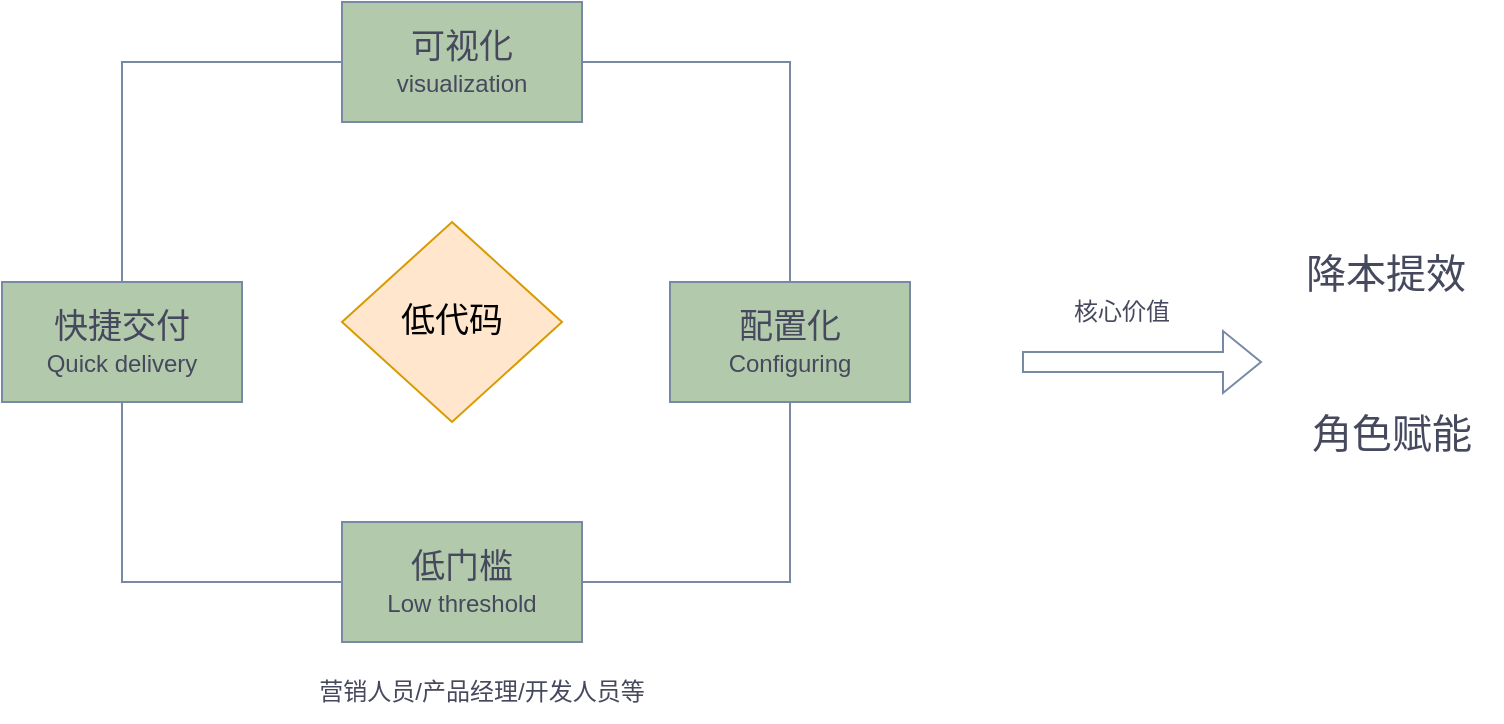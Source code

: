 <mxfile version="24.7.10">
  <diagram name="第 1 页" id="oWwzGOG1_tlnX7Qfblky">
    <mxGraphModel dx="2074" dy="1145" grid="1" gridSize="10" guides="1" tooltips="1" connect="1" arrows="1" fold="1" page="1" pageScale="1" pageWidth="827" pageHeight="1169" math="0" shadow="0">
      <root>
        <mxCell id="0" />
        <mxCell id="1" parent="0" />
        <mxCell id="hC-nPVAIg_cEMk8PZ4My-16" style="edgeStyle=orthogonalEdgeStyle;rounded=0;orthogonalLoop=1;jettySize=auto;html=1;exitX=0;exitY=0.5;exitDx=0;exitDy=0;strokeColor=#788AA3;fontColor=#46495D;fillColor=#B2C9AB;endArrow=none;endFill=0;" edge="1" parent="1" source="hC-nPVAIg_cEMk8PZ4My-1" target="hC-nPVAIg_cEMk8PZ4My-2">
          <mxGeometry relative="1" as="geometry" />
        </mxCell>
        <mxCell id="hC-nPVAIg_cEMk8PZ4My-18" style="edgeStyle=orthogonalEdgeStyle;rounded=0;orthogonalLoop=1;jettySize=auto;html=1;exitX=1;exitY=0.5;exitDx=0;exitDy=0;strokeColor=#788AA3;fontColor=#46495D;fillColor=#B2C9AB;endArrow=none;endFill=0;" edge="1" parent="1" source="hC-nPVAIg_cEMk8PZ4My-1" target="hC-nPVAIg_cEMk8PZ4My-4">
          <mxGeometry relative="1" as="geometry" />
        </mxCell>
        <mxCell id="hC-nPVAIg_cEMk8PZ4My-1" value="&lt;font style=&quot;font-size: 17px;&quot;&gt;可视化&lt;/font&gt;&lt;div&gt;&lt;div&gt;visualization&lt;/div&gt;&lt;/div&gt;" style="rounded=0;whiteSpace=wrap;html=1;labelBackgroundColor=none;fillColor=#B2C9AB;strokeColor=#788AA3;fontColor=#46495D;" vertex="1" parent="1">
          <mxGeometry x="250" y="310" width="120" height="60" as="geometry" />
        </mxCell>
        <mxCell id="hC-nPVAIg_cEMk8PZ4My-17" style="edgeStyle=orthogonalEdgeStyle;rounded=0;orthogonalLoop=1;jettySize=auto;html=1;exitX=0.5;exitY=1;exitDx=0;exitDy=0;entryX=0;entryY=0.5;entryDx=0;entryDy=0;strokeColor=#788AA3;fontColor=#46495D;fillColor=#B2C9AB;endArrow=none;endFill=0;" edge="1" parent="1" source="hC-nPVAIg_cEMk8PZ4My-2" target="hC-nPVAIg_cEMk8PZ4My-3">
          <mxGeometry relative="1" as="geometry" />
        </mxCell>
        <mxCell id="hC-nPVAIg_cEMk8PZ4My-2" value="&lt;font style=&quot;font-size: 17px;&quot;&gt;快捷交付&lt;/font&gt;&lt;div&gt;Quick delivery&lt;br&gt;&lt;/div&gt;" style="rounded=0;whiteSpace=wrap;html=1;labelBackgroundColor=none;fillColor=#B2C9AB;strokeColor=#788AA3;fontColor=#46495D;" vertex="1" parent="1">
          <mxGeometry x="80" y="450" width="120" height="60" as="geometry" />
        </mxCell>
        <mxCell id="hC-nPVAIg_cEMk8PZ4My-3" value="&lt;div&gt;&lt;font style=&quot;font-size: 17px;&quot;&gt;低门槛&lt;/font&gt;&lt;/div&gt;&lt;div&gt;Low threshold&lt;br&gt;&lt;/div&gt;" style="rounded=0;whiteSpace=wrap;html=1;labelBackgroundColor=none;fillColor=#B2C9AB;strokeColor=#788AA3;fontColor=#46495D;" vertex="1" parent="1">
          <mxGeometry x="250" y="570" width="120" height="60" as="geometry" />
        </mxCell>
        <mxCell id="hC-nPVAIg_cEMk8PZ4My-19" style="edgeStyle=orthogonalEdgeStyle;rounded=0;orthogonalLoop=1;jettySize=auto;html=1;exitX=0.5;exitY=1;exitDx=0;exitDy=0;entryX=1;entryY=0.5;entryDx=0;entryDy=0;strokeColor=#788AA3;fontColor=#46495D;fillColor=#B2C9AB;endArrow=none;endFill=0;" edge="1" parent="1" source="hC-nPVAIg_cEMk8PZ4My-4" target="hC-nPVAIg_cEMk8PZ4My-3">
          <mxGeometry relative="1" as="geometry" />
        </mxCell>
        <mxCell id="hC-nPVAIg_cEMk8PZ4My-4" value="&lt;font style=&quot;font-size: 17px;&quot;&gt;配置化&lt;/font&gt;&lt;div&gt;Configuring&lt;br&gt;&lt;/div&gt;" style="rounded=0;whiteSpace=wrap;html=1;labelBackgroundColor=none;fillColor=#B2C9AB;strokeColor=#788AA3;fontColor=#46495D;" vertex="1" parent="1">
          <mxGeometry x="414" y="450" width="120" height="60" as="geometry" />
        </mxCell>
        <mxCell id="hC-nPVAIg_cEMk8PZ4My-5" value="&lt;font style=&quot;font-size: 17px;&quot;&gt;低代码&lt;/font&gt;" style="rhombus;whiteSpace=wrap;html=1;fillColor=#ffe6cc;strokeColor=#d79b00;labelBackgroundColor=none;" vertex="1" parent="1">
          <mxGeometry x="250" y="420" width="110" height="100" as="geometry" />
        </mxCell>
        <mxCell id="hC-nPVAIg_cEMk8PZ4My-6" value="营销人员/产品经理/开发人员等" style="text;html=1;align=center;verticalAlign=middle;whiteSpace=wrap;rounded=0;labelBackgroundColor=none;fontColor=#46495D;" vertex="1" parent="1">
          <mxGeometry x="220" y="640" width="200" height="30" as="geometry" />
        </mxCell>
        <mxCell id="hC-nPVAIg_cEMk8PZ4My-7" value="" style="shape=flexArrow;endArrow=classic;html=1;rounded=0;labelBackgroundColor=none;strokeColor=#788AA3;fontColor=default;" edge="1" parent="1">
          <mxGeometry width="50" height="50" relative="1" as="geometry">
            <mxPoint x="590" y="490" as="sourcePoint" />
            <mxPoint x="710" y="490" as="targetPoint" />
          </mxGeometry>
        </mxCell>
        <mxCell id="hC-nPVAIg_cEMk8PZ4My-8" value="核心价值" style="text;html=1;align=center;verticalAlign=middle;whiteSpace=wrap;rounded=0;labelBackgroundColor=none;fontColor=#46495D;" vertex="1" parent="1">
          <mxGeometry x="610" y="450" width="60" height="30" as="geometry" />
        </mxCell>
        <mxCell id="hC-nPVAIg_cEMk8PZ4My-9" value="降本提效" style="text;html=1;align=center;verticalAlign=middle;whiteSpace=wrap;rounded=0;fontSize=20;fontColor=#46495D;labelBackgroundColor=none;" vertex="1" parent="1">
          <mxGeometry x="717" y="430" width="110" height="30" as="geometry" />
        </mxCell>
        <mxCell id="hC-nPVAIg_cEMk8PZ4My-10" value="角色赋能" style="text;html=1;align=center;verticalAlign=middle;whiteSpace=wrap;rounded=0;fontSize=20;fontColor=#46495D;labelBackgroundColor=none;" vertex="1" parent="1">
          <mxGeometry x="720" y="510" width="110" height="30" as="geometry" />
        </mxCell>
        <mxCell id="hC-nPVAIg_cEMk8PZ4My-12" style="edgeStyle=orthogonalEdgeStyle;rounded=0;orthogonalLoop=1;jettySize=auto;html=1;exitX=0.5;exitY=1;exitDx=0;exitDy=0;labelBackgroundColor=none;strokeColor=#788AA3;fontColor=default;" edge="1" parent="1" source="hC-nPVAIg_cEMk8PZ4My-10" target="hC-nPVAIg_cEMk8PZ4My-10">
          <mxGeometry relative="1" as="geometry" />
        </mxCell>
      </root>
    </mxGraphModel>
  </diagram>
</mxfile>
